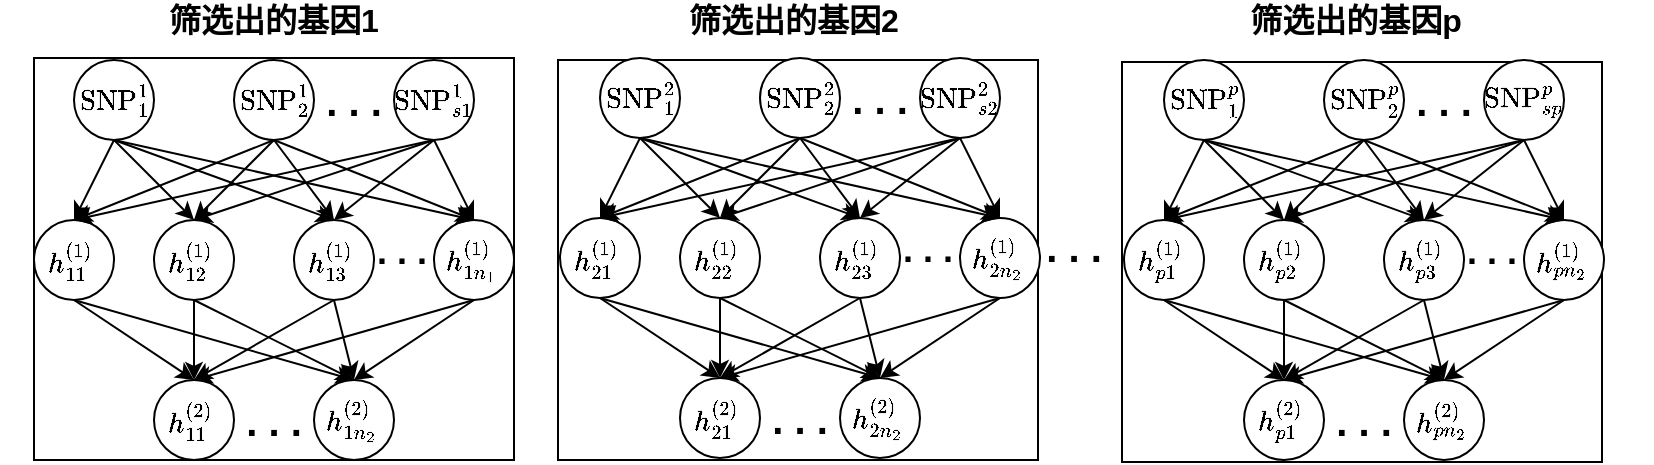 <mxfile version="14.2.9" type="github">
  <diagram id="ze_9xBODNbplpbfkNC_i" name="Page-1">
    <mxGraphModel dx="965" dy="574" grid="1" gridSize="10" guides="1" tooltips="1" connect="1" arrows="1" fold="1" page="1" pageScale="1" pageWidth="850" pageHeight="1100" math="1" shadow="0">
      <root>
        <mxCell id="0" />
        <mxCell id="1" parent="0" />
        <mxCell id="MeaK_7pMiD_8SfxyLZPK-197" value="" style="rounded=0;whiteSpace=wrap;html=1;fillColor=none;" vertex="1" parent="1">
          <mxGeometry x="402" y="80" width="240" height="200" as="geometry" />
        </mxCell>
        <mxCell id="MeaK_7pMiD_8SfxyLZPK-231" value="" style="rounded=0;whiteSpace=wrap;html=1;fillColor=none;" vertex="1" parent="1">
          <mxGeometry x="684" y="81" width="240" height="200" as="geometry" />
        </mxCell>
        <mxCell id="MeaK_7pMiD_8SfxyLZPK-196" value="" style="rounded=0;whiteSpace=wrap;html=1;fillColor=none;" vertex="1" parent="1">
          <mxGeometry x="140" y="79" width="240" height="201" as="geometry" />
        </mxCell>
        <mxCell id="MeaK_7pMiD_8SfxyLZPK-96" value="" style="group" vertex="1" connectable="0" parent="1">
          <mxGeometry x="140" y="80" width="240" height="200" as="geometry" />
        </mxCell>
        <mxCell id="MeaK_7pMiD_8SfxyLZPK-58" value="`\text{SNP}_1^1`" style="ellipse;whiteSpace=wrap;html=1;aspect=fixed;" vertex="1" parent="MeaK_7pMiD_8SfxyLZPK-96">
          <mxGeometry x="20" width="40" height="40" as="geometry" />
        </mxCell>
        <mxCell id="MeaK_7pMiD_8SfxyLZPK-59" value="`\text{SNP}_2^1`" style="ellipse;whiteSpace=wrap;html=1;aspect=fixed;" vertex="1" parent="MeaK_7pMiD_8SfxyLZPK-96">
          <mxGeometry x="100" width="40" height="40" as="geometry" />
        </mxCell>
        <mxCell id="MeaK_7pMiD_8SfxyLZPK-60" value="`\text{SNP}_{s1}^1`" style="ellipse;whiteSpace=wrap;html=1;aspect=fixed;" vertex="1" parent="MeaK_7pMiD_8SfxyLZPK-96">
          <mxGeometry x="180" width="40" height="40" as="geometry" />
        </mxCell>
        <mxCell id="MeaK_7pMiD_8SfxyLZPK-61" value="&lt;b&gt;&lt;font style=&quot;font-size: 20px&quot;&gt;. . .&lt;/font&gt;&lt;/b&gt;" style="text;html=1;strokeColor=none;fillColor=none;align=center;verticalAlign=middle;whiteSpace=wrap;rounded=0;" vertex="1" parent="MeaK_7pMiD_8SfxyLZPK-96">
          <mxGeometry x="140" y="10" width="40" height="20" as="geometry" />
        </mxCell>
        <mxCell id="MeaK_7pMiD_8SfxyLZPK-62" value="" style="endArrow=classic;html=1;exitX=0.5;exitY=1;exitDx=0;exitDy=0;entryX=0.5;entryY=0;entryDx=0;entryDy=0;" edge="1" parent="MeaK_7pMiD_8SfxyLZPK-96" source="MeaK_7pMiD_8SfxyLZPK-58" target="MeaK_7pMiD_8SfxyLZPK-63">
          <mxGeometry width="50" height="50" relative="1" as="geometry">
            <mxPoint x="30" y="90" as="sourcePoint" />
            <mxPoint x="-20" y="70" as="targetPoint" />
          </mxGeometry>
        </mxCell>
        <mxCell id="MeaK_7pMiD_8SfxyLZPK-63" value="`h_{11}^{(1)}`&amp;nbsp;" style="ellipse;whiteSpace=wrap;html=1;aspect=fixed;" vertex="1" parent="MeaK_7pMiD_8SfxyLZPK-96">
          <mxGeometry y="80" width="40" height="40" as="geometry" />
        </mxCell>
        <mxCell id="MeaK_7pMiD_8SfxyLZPK-64" value="`h_{12}^{(1)}`&amp;nbsp;" style="ellipse;whiteSpace=wrap;html=1;aspect=fixed;" vertex="1" parent="MeaK_7pMiD_8SfxyLZPK-96">
          <mxGeometry x="60" y="80" width="40" height="40" as="geometry" />
        </mxCell>
        <mxCell id="MeaK_7pMiD_8SfxyLZPK-65" value="`h_{13}^{(1)}`&amp;nbsp;" style="ellipse;whiteSpace=wrap;html=1;aspect=fixed;" vertex="1" parent="MeaK_7pMiD_8SfxyLZPK-96">
          <mxGeometry x="130" y="80" width="40" height="40" as="geometry" />
        </mxCell>
        <mxCell id="MeaK_7pMiD_8SfxyLZPK-66" value="`h_{1n_1}^{(1)}`&amp;nbsp;" style="ellipse;whiteSpace=wrap;html=1;aspect=fixed;" vertex="1" parent="MeaK_7pMiD_8SfxyLZPK-96">
          <mxGeometry x="200" y="80" width="40" height="40" as="geometry" />
        </mxCell>
        <mxCell id="MeaK_7pMiD_8SfxyLZPK-67" value="&lt;b&gt;&lt;font style=&quot;font-size: 18px&quot;&gt;. . .&lt;/font&gt;&lt;/b&gt;" style="text;html=1;strokeColor=none;fillColor=none;align=center;verticalAlign=middle;whiteSpace=wrap;rounded=0;" vertex="1" parent="MeaK_7pMiD_8SfxyLZPK-96">
          <mxGeometry x="164" y="86" width="40" height="20" as="geometry" />
        </mxCell>
        <mxCell id="MeaK_7pMiD_8SfxyLZPK-68" value="" style="endArrow=classic;html=1;exitX=0.5;exitY=1;exitDx=0;exitDy=0;" edge="1" parent="MeaK_7pMiD_8SfxyLZPK-96">
          <mxGeometry width="50" height="50" relative="1" as="geometry">
            <mxPoint x="120" y="40" as="sourcePoint" />
            <mxPoint x="80" y="80" as="targetPoint" />
          </mxGeometry>
        </mxCell>
        <mxCell id="MeaK_7pMiD_8SfxyLZPK-69" value="" style="endArrow=classic;html=1;exitX=0.5;exitY=1;exitDx=0;exitDy=0;entryX=0.5;entryY=0;entryDx=0;entryDy=0;" edge="1" parent="MeaK_7pMiD_8SfxyLZPK-96" source="MeaK_7pMiD_8SfxyLZPK-60" target="MeaK_7pMiD_8SfxyLZPK-65">
          <mxGeometry width="50" height="50" relative="1" as="geometry">
            <mxPoint x="205.858" y="37.142" as="sourcePoint" />
            <mxPoint x="169" y="81" as="targetPoint" />
          </mxGeometry>
        </mxCell>
        <mxCell id="MeaK_7pMiD_8SfxyLZPK-70" value="" style="endArrow=classic;html=1;exitX=0.5;exitY=1;exitDx=0;exitDy=0;entryX=0.5;entryY=0;entryDx=0;entryDy=0;" edge="1" parent="MeaK_7pMiD_8SfxyLZPK-96" source="MeaK_7pMiD_8SfxyLZPK-60" target="MeaK_7pMiD_8SfxyLZPK-66">
          <mxGeometry width="50" height="50" relative="1" as="geometry">
            <mxPoint x="140" y="190" as="sourcePoint" />
            <mxPoint x="260" y="80" as="targetPoint" />
          </mxGeometry>
        </mxCell>
        <mxCell id="MeaK_7pMiD_8SfxyLZPK-71" value="" style="endArrow=classic;html=1;exitX=0.5;exitY=1;exitDx=0;exitDy=0;entryX=0.5;entryY=0;entryDx=0;entryDy=0;" edge="1" parent="MeaK_7pMiD_8SfxyLZPK-96" source="MeaK_7pMiD_8SfxyLZPK-60" target="MeaK_7pMiD_8SfxyLZPK-63">
          <mxGeometry width="50" height="50" relative="1" as="geometry">
            <mxPoint x="220" y="190" as="sourcePoint" />
            <mxPoint x="270" y="140" as="targetPoint" />
          </mxGeometry>
        </mxCell>
        <mxCell id="MeaK_7pMiD_8SfxyLZPK-72" value="" style="endArrow=classic;html=1;exitX=0.5;exitY=1;exitDx=0;exitDy=0;entryX=0.5;entryY=0;entryDx=0;entryDy=0;" edge="1" parent="MeaK_7pMiD_8SfxyLZPK-96" source="MeaK_7pMiD_8SfxyLZPK-60" target="MeaK_7pMiD_8SfxyLZPK-64">
          <mxGeometry width="50" height="50" relative="1" as="geometry">
            <mxPoint x="220" y="190" as="sourcePoint" />
            <mxPoint x="270" y="140" as="targetPoint" />
          </mxGeometry>
        </mxCell>
        <mxCell id="MeaK_7pMiD_8SfxyLZPK-73" value="" style="endArrow=classic;html=1;entryX=0.5;entryY=0;entryDx=0;entryDy=0;" edge="1" parent="MeaK_7pMiD_8SfxyLZPK-96" target="MeaK_7pMiD_8SfxyLZPK-64">
          <mxGeometry width="50" height="50" relative="1" as="geometry">
            <mxPoint x="40" y="40" as="sourcePoint" />
            <mxPoint x="90" y="80" as="targetPoint" />
          </mxGeometry>
        </mxCell>
        <mxCell id="MeaK_7pMiD_8SfxyLZPK-74" value="" style="endArrow=classic;html=1;entryX=0.5;entryY=0;entryDx=0;entryDy=0;" edge="1" parent="MeaK_7pMiD_8SfxyLZPK-96" target="MeaK_7pMiD_8SfxyLZPK-65">
          <mxGeometry width="50" height="50" relative="1" as="geometry">
            <mxPoint x="40" y="40" as="sourcePoint" />
            <mxPoint x="250" y="140" as="targetPoint" />
          </mxGeometry>
        </mxCell>
        <mxCell id="MeaK_7pMiD_8SfxyLZPK-75" value="" style="endArrow=classic;html=1;exitX=0.5;exitY=1;exitDx=0;exitDy=0;entryX=0.5;entryY=0;entryDx=0;entryDy=0;" edge="1" parent="MeaK_7pMiD_8SfxyLZPK-96" source="MeaK_7pMiD_8SfxyLZPK-58" target="MeaK_7pMiD_8SfxyLZPK-66">
          <mxGeometry width="50" height="50" relative="1" as="geometry">
            <mxPoint x="200" y="160" as="sourcePoint" />
            <mxPoint x="250" y="110" as="targetPoint" />
          </mxGeometry>
        </mxCell>
        <mxCell id="MeaK_7pMiD_8SfxyLZPK-76" value="" style="endArrow=classic;html=1;exitX=0.5;exitY=1;exitDx=0;exitDy=0;entryX=0.5;entryY=0;entryDx=0;entryDy=0;" edge="1" parent="MeaK_7pMiD_8SfxyLZPK-96" source="MeaK_7pMiD_8SfxyLZPK-59" target="MeaK_7pMiD_8SfxyLZPK-63">
          <mxGeometry width="50" height="50" relative="1" as="geometry">
            <mxPoint x="200" y="160" as="sourcePoint" />
            <mxPoint x="250" y="110" as="targetPoint" />
          </mxGeometry>
        </mxCell>
        <mxCell id="MeaK_7pMiD_8SfxyLZPK-77" value="" style="endArrow=classic;html=1;exitX=0.5;exitY=1;exitDx=0;exitDy=0;entryX=0.5;entryY=0;entryDx=0;entryDy=0;" edge="1" parent="MeaK_7pMiD_8SfxyLZPK-96" source="MeaK_7pMiD_8SfxyLZPK-59" target="MeaK_7pMiD_8SfxyLZPK-65">
          <mxGeometry width="50" height="50" relative="1" as="geometry">
            <mxPoint x="170" y="270" as="sourcePoint" />
            <mxPoint x="250" y="110" as="targetPoint" />
          </mxGeometry>
        </mxCell>
        <mxCell id="MeaK_7pMiD_8SfxyLZPK-78" value="" style="endArrow=classic;html=1;exitX=0.5;exitY=1;exitDx=0;exitDy=0;entryX=0.5;entryY=0;entryDx=0;entryDy=0;" edge="1" parent="MeaK_7pMiD_8SfxyLZPK-96" source="MeaK_7pMiD_8SfxyLZPK-59" target="MeaK_7pMiD_8SfxyLZPK-66">
          <mxGeometry width="50" height="50" relative="1" as="geometry">
            <mxPoint x="200" y="160" as="sourcePoint" />
            <mxPoint x="250" y="110" as="targetPoint" />
          </mxGeometry>
        </mxCell>
        <mxCell id="MeaK_7pMiD_8SfxyLZPK-80" value="`h_{11}^{(2)}`&amp;nbsp;" style="ellipse;whiteSpace=wrap;html=1;aspect=fixed;" vertex="1" parent="MeaK_7pMiD_8SfxyLZPK-96">
          <mxGeometry x="60" y="160" width="40" height="40" as="geometry" />
        </mxCell>
        <mxCell id="MeaK_7pMiD_8SfxyLZPK-81" value="`h_{1n_2}^{(2)}`&amp;nbsp;" style="ellipse;whiteSpace=wrap;html=1;aspect=fixed;" vertex="1" parent="MeaK_7pMiD_8SfxyLZPK-96">
          <mxGeometry x="140" y="160" width="40" height="40" as="geometry" />
        </mxCell>
        <mxCell id="MeaK_7pMiD_8SfxyLZPK-82" value="&lt;b&gt;&lt;font style=&quot;font-size: 20px&quot;&gt;. . .&lt;/font&gt;&lt;/b&gt;" style="text;html=1;strokeColor=none;fillColor=none;align=center;verticalAlign=middle;whiteSpace=wrap;rounded=0;" vertex="1" parent="MeaK_7pMiD_8SfxyLZPK-96">
          <mxGeometry x="100" y="170" width="40" height="20" as="geometry" />
        </mxCell>
        <mxCell id="MeaK_7pMiD_8SfxyLZPK-83" value="" style="endArrow=classic;html=1;exitX=0.5;exitY=1;exitDx=0;exitDy=0;entryX=0.5;entryY=0;entryDx=0;entryDy=0;" edge="1" parent="MeaK_7pMiD_8SfxyLZPK-96" source="MeaK_7pMiD_8SfxyLZPK-63" target="MeaK_7pMiD_8SfxyLZPK-80">
          <mxGeometry width="50" height="50" relative="1" as="geometry">
            <mxPoint x="-120" y="200" as="sourcePoint" />
            <mxPoint x="-70" y="150" as="targetPoint" />
          </mxGeometry>
        </mxCell>
        <mxCell id="MeaK_7pMiD_8SfxyLZPK-84" value="" style="endArrow=classic;html=1;exitX=0.5;exitY=1;exitDx=0;exitDy=0;entryX=0.5;entryY=0;entryDx=0;entryDy=0;" edge="1" parent="MeaK_7pMiD_8SfxyLZPK-96" source="MeaK_7pMiD_8SfxyLZPK-64" target="MeaK_7pMiD_8SfxyLZPK-80">
          <mxGeometry width="50" height="50" relative="1" as="geometry">
            <mxPoint x="10" y="130" as="sourcePoint" />
            <mxPoint x="10" y="170" as="targetPoint" />
          </mxGeometry>
        </mxCell>
        <mxCell id="MeaK_7pMiD_8SfxyLZPK-85" value="" style="endArrow=classic;html=1;exitX=0.5;exitY=1;exitDx=0;exitDy=0;entryX=0.5;entryY=0;entryDx=0;entryDy=0;" edge="1" parent="MeaK_7pMiD_8SfxyLZPK-96" source="MeaK_7pMiD_8SfxyLZPK-65" target="MeaK_7pMiD_8SfxyLZPK-80">
          <mxGeometry width="50" height="50" relative="1" as="geometry">
            <mxPoint x="20" y="140" as="sourcePoint" />
            <mxPoint x="20" y="180" as="targetPoint" />
          </mxGeometry>
        </mxCell>
        <mxCell id="MeaK_7pMiD_8SfxyLZPK-86" value="" style="endArrow=classic;html=1;exitX=0.5;exitY=1;exitDx=0;exitDy=0;entryX=0.5;entryY=0;entryDx=0;entryDy=0;" edge="1" parent="MeaK_7pMiD_8SfxyLZPK-96" source="MeaK_7pMiD_8SfxyLZPK-66" target="MeaK_7pMiD_8SfxyLZPK-80">
          <mxGeometry width="50" height="50" relative="1" as="geometry">
            <mxPoint x="30" y="150" as="sourcePoint" />
            <mxPoint x="30" y="190" as="targetPoint" />
          </mxGeometry>
        </mxCell>
        <mxCell id="MeaK_7pMiD_8SfxyLZPK-87" value="" style="endArrow=classic;html=1;exitX=0.5;exitY=1;exitDx=0;exitDy=0;entryX=0.5;entryY=0;entryDx=0;entryDy=0;" edge="1" parent="MeaK_7pMiD_8SfxyLZPK-96" source="MeaK_7pMiD_8SfxyLZPK-63" target="MeaK_7pMiD_8SfxyLZPK-81">
          <mxGeometry width="50" height="50" relative="1" as="geometry">
            <mxPoint x="120" y="240" as="sourcePoint" />
            <mxPoint x="120" y="280" as="targetPoint" />
          </mxGeometry>
        </mxCell>
        <mxCell id="MeaK_7pMiD_8SfxyLZPK-88" value="" style="endArrow=classic;html=1;exitX=0.5;exitY=1;exitDx=0;exitDy=0;entryX=0.5;entryY=0;entryDx=0;entryDy=0;" edge="1" parent="MeaK_7pMiD_8SfxyLZPK-96" source="MeaK_7pMiD_8SfxyLZPK-64" target="MeaK_7pMiD_8SfxyLZPK-81">
          <mxGeometry width="50" height="50" relative="1" as="geometry">
            <mxPoint x="130" y="250" as="sourcePoint" />
            <mxPoint x="130" y="290" as="targetPoint" />
          </mxGeometry>
        </mxCell>
        <mxCell id="MeaK_7pMiD_8SfxyLZPK-89" value="" style="endArrow=classic;html=1;exitX=0.5;exitY=1;exitDx=0;exitDy=0;entryX=0.5;entryY=0;entryDx=0;entryDy=0;" edge="1" parent="MeaK_7pMiD_8SfxyLZPK-96" source="MeaK_7pMiD_8SfxyLZPK-65" target="MeaK_7pMiD_8SfxyLZPK-81">
          <mxGeometry width="50" height="50" relative="1" as="geometry">
            <mxPoint x="140" y="260" as="sourcePoint" />
            <mxPoint x="140" y="300" as="targetPoint" />
          </mxGeometry>
        </mxCell>
        <mxCell id="MeaK_7pMiD_8SfxyLZPK-90" value="" style="endArrow=classic;html=1;exitX=0.5;exitY=1;exitDx=0;exitDy=0;entryX=0.5;entryY=0;entryDx=0;entryDy=0;" edge="1" parent="MeaK_7pMiD_8SfxyLZPK-96" source="MeaK_7pMiD_8SfxyLZPK-66" target="MeaK_7pMiD_8SfxyLZPK-81">
          <mxGeometry width="50" height="50" relative="1" as="geometry">
            <mxPoint x="150" y="270" as="sourcePoint" />
            <mxPoint x="150" y="310" as="targetPoint" />
          </mxGeometry>
        </mxCell>
        <mxCell id="MeaK_7pMiD_8SfxyLZPK-163" value="" style="group" vertex="1" connectable="0" parent="1">
          <mxGeometry x="403" y="79" width="240" height="200" as="geometry" />
        </mxCell>
        <mxCell id="MeaK_7pMiD_8SfxyLZPK-164" value="`\text{SNP}_1^2`" style="ellipse;whiteSpace=wrap;html=1;aspect=fixed;" vertex="1" parent="MeaK_7pMiD_8SfxyLZPK-163">
          <mxGeometry x="20" width="40" height="40" as="geometry" />
        </mxCell>
        <mxCell id="MeaK_7pMiD_8SfxyLZPK-165" value="`\text{SNP}_2^2`" style="ellipse;whiteSpace=wrap;html=1;aspect=fixed;" vertex="1" parent="MeaK_7pMiD_8SfxyLZPK-163">
          <mxGeometry x="100" width="40" height="40" as="geometry" />
        </mxCell>
        <mxCell id="MeaK_7pMiD_8SfxyLZPK-166" value="`\text{SNP}_{s2}^2`" style="ellipse;whiteSpace=wrap;html=1;aspect=fixed;" vertex="1" parent="MeaK_7pMiD_8SfxyLZPK-163">
          <mxGeometry x="180" width="40" height="40" as="geometry" />
        </mxCell>
        <mxCell id="MeaK_7pMiD_8SfxyLZPK-167" value="&lt;b&gt;&lt;font style=&quot;font-size: 20px&quot;&gt;. . .&lt;/font&gt;&lt;/b&gt;" style="text;html=1;strokeColor=none;fillColor=none;align=center;verticalAlign=middle;whiteSpace=wrap;rounded=0;" vertex="1" parent="MeaK_7pMiD_8SfxyLZPK-163">
          <mxGeometry x="140" y="10" width="40" height="20" as="geometry" />
        </mxCell>
        <mxCell id="MeaK_7pMiD_8SfxyLZPK-168" value="" style="endArrow=classic;html=1;exitX=0.5;exitY=1;exitDx=0;exitDy=0;entryX=0.5;entryY=0;entryDx=0;entryDy=0;" edge="1" parent="MeaK_7pMiD_8SfxyLZPK-163" source="MeaK_7pMiD_8SfxyLZPK-164" target="MeaK_7pMiD_8SfxyLZPK-169">
          <mxGeometry width="50" height="50" relative="1" as="geometry">
            <mxPoint x="30" y="90" as="sourcePoint" />
            <mxPoint x="-20" y="70" as="targetPoint" />
          </mxGeometry>
        </mxCell>
        <mxCell id="MeaK_7pMiD_8SfxyLZPK-169" value="`h_{21}^{(1)}`&amp;nbsp;" style="ellipse;whiteSpace=wrap;html=1;aspect=fixed;" vertex="1" parent="MeaK_7pMiD_8SfxyLZPK-163">
          <mxGeometry y="80" width="40" height="40" as="geometry" />
        </mxCell>
        <mxCell id="MeaK_7pMiD_8SfxyLZPK-170" value="`h_{22}^{(1)}`&amp;nbsp;" style="ellipse;whiteSpace=wrap;html=1;aspect=fixed;" vertex="1" parent="MeaK_7pMiD_8SfxyLZPK-163">
          <mxGeometry x="60" y="80" width="40" height="40" as="geometry" />
        </mxCell>
        <mxCell id="MeaK_7pMiD_8SfxyLZPK-171" value="`h_{23}^{(1)}`&amp;nbsp;" style="ellipse;whiteSpace=wrap;html=1;aspect=fixed;" vertex="1" parent="MeaK_7pMiD_8SfxyLZPK-163">
          <mxGeometry x="130" y="80" width="40" height="40" as="geometry" />
        </mxCell>
        <mxCell id="MeaK_7pMiD_8SfxyLZPK-172" value="`h_{2n_2}^{(1)}`&amp;nbsp;" style="ellipse;whiteSpace=wrap;html=1;aspect=fixed;" vertex="1" parent="MeaK_7pMiD_8SfxyLZPK-163">
          <mxGeometry x="200" y="80" width="40" height="40" as="geometry" />
        </mxCell>
        <mxCell id="MeaK_7pMiD_8SfxyLZPK-173" value="&lt;b&gt;&lt;font style=&quot;font-size: 18px&quot;&gt;. . .&lt;/font&gt;&lt;/b&gt;" style="text;html=1;strokeColor=none;fillColor=none;align=center;verticalAlign=middle;whiteSpace=wrap;rounded=0;" vertex="1" parent="MeaK_7pMiD_8SfxyLZPK-163">
          <mxGeometry x="164" y="86" width="40" height="20" as="geometry" />
        </mxCell>
        <mxCell id="MeaK_7pMiD_8SfxyLZPK-174" value="" style="endArrow=classic;html=1;exitX=0.5;exitY=1;exitDx=0;exitDy=0;" edge="1" parent="MeaK_7pMiD_8SfxyLZPK-163">
          <mxGeometry width="50" height="50" relative="1" as="geometry">
            <mxPoint x="120" y="40" as="sourcePoint" />
            <mxPoint x="80" y="80" as="targetPoint" />
          </mxGeometry>
        </mxCell>
        <mxCell id="MeaK_7pMiD_8SfxyLZPK-175" value="" style="endArrow=classic;html=1;exitX=0.5;exitY=1;exitDx=0;exitDy=0;entryX=0.5;entryY=0;entryDx=0;entryDy=0;" edge="1" parent="MeaK_7pMiD_8SfxyLZPK-163" source="MeaK_7pMiD_8SfxyLZPK-166" target="MeaK_7pMiD_8SfxyLZPK-171">
          <mxGeometry width="50" height="50" relative="1" as="geometry">
            <mxPoint x="205.858" y="37.142" as="sourcePoint" />
            <mxPoint x="169" y="81" as="targetPoint" />
          </mxGeometry>
        </mxCell>
        <mxCell id="MeaK_7pMiD_8SfxyLZPK-176" value="" style="endArrow=classic;html=1;exitX=0.5;exitY=1;exitDx=0;exitDy=0;entryX=0.5;entryY=0;entryDx=0;entryDy=0;" edge="1" parent="MeaK_7pMiD_8SfxyLZPK-163" source="MeaK_7pMiD_8SfxyLZPK-166" target="MeaK_7pMiD_8SfxyLZPK-172">
          <mxGeometry width="50" height="50" relative="1" as="geometry">
            <mxPoint x="140" y="190" as="sourcePoint" />
            <mxPoint x="260" y="80" as="targetPoint" />
          </mxGeometry>
        </mxCell>
        <mxCell id="MeaK_7pMiD_8SfxyLZPK-177" value="" style="endArrow=classic;html=1;exitX=0.5;exitY=1;exitDx=0;exitDy=0;entryX=0.5;entryY=0;entryDx=0;entryDy=0;" edge="1" parent="MeaK_7pMiD_8SfxyLZPK-163" source="MeaK_7pMiD_8SfxyLZPK-166" target="MeaK_7pMiD_8SfxyLZPK-169">
          <mxGeometry width="50" height="50" relative="1" as="geometry">
            <mxPoint x="220" y="190" as="sourcePoint" />
            <mxPoint x="270" y="140" as="targetPoint" />
          </mxGeometry>
        </mxCell>
        <mxCell id="MeaK_7pMiD_8SfxyLZPK-178" value="" style="endArrow=classic;html=1;exitX=0.5;exitY=1;exitDx=0;exitDy=0;entryX=0.5;entryY=0;entryDx=0;entryDy=0;" edge="1" parent="MeaK_7pMiD_8SfxyLZPK-163" source="MeaK_7pMiD_8SfxyLZPK-166" target="MeaK_7pMiD_8SfxyLZPK-170">
          <mxGeometry width="50" height="50" relative="1" as="geometry">
            <mxPoint x="220" y="190" as="sourcePoint" />
            <mxPoint x="270" y="140" as="targetPoint" />
          </mxGeometry>
        </mxCell>
        <mxCell id="MeaK_7pMiD_8SfxyLZPK-179" value="" style="endArrow=classic;html=1;entryX=0.5;entryY=0;entryDx=0;entryDy=0;" edge="1" parent="MeaK_7pMiD_8SfxyLZPK-163" target="MeaK_7pMiD_8SfxyLZPK-170">
          <mxGeometry width="50" height="50" relative="1" as="geometry">
            <mxPoint x="40" y="40" as="sourcePoint" />
            <mxPoint x="90" y="80" as="targetPoint" />
          </mxGeometry>
        </mxCell>
        <mxCell id="MeaK_7pMiD_8SfxyLZPK-180" value="" style="endArrow=classic;html=1;entryX=0.5;entryY=0;entryDx=0;entryDy=0;" edge="1" parent="MeaK_7pMiD_8SfxyLZPK-163" target="MeaK_7pMiD_8SfxyLZPK-171">
          <mxGeometry width="50" height="50" relative="1" as="geometry">
            <mxPoint x="40" y="40" as="sourcePoint" />
            <mxPoint x="250" y="140" as="targetPoint" />
          </mxGeometry>
        </mxCell>
        <mxCell id="MeaK_7pMiD_8SfxyLZPK-181" value="" style="endArrow=classic;html=1;exitX=0.5;exitY=1;exitDx=0;exitDy=0;entryX=0.5;entryY=0;entryDx=0;entryDy=0;" edge="1" parent="MeaK_7pMiD_8SfxyLZPK-163" source="MeaK_7pMiD_8SfxyLZPK-164" target="MeaK_7pMiD_8SfxyLZPK-172">
          <mxGeometry width="50" height="50" relative="1" as="geometry">
            <mxPoint x="200" y="160" as="sourcePoint" />
            <mxPoint x="250" y="110" as="targetPoint" />
          </mxGeometry>
        </mxCell>
        <mxCell id="MeaK_7pMiD_8SfxyLZPK-182" value="" style="endArrow=classic;html=1;exitX=0.5;exitY=1;exitDx=0;exitDy=0;entryX=0.5;entryY=0;entryDx=0;entryDy=0;" edge="1" parent="MeaK_7pMiD_8SfxyLZPK-163" source="MeaK_7pMiD_8SfxyLZPK-165" target="MeaK_7pMiD_8SfxyLZPK-169">
          <mxGeometry width="50" height="50" relative="1" as="geometry">
            <mxPoint x="200" y="160" as="sourcePoint" />
            <mxPoint x="250" y="110" as="targetPoint" />
          </mxGeometry>
        </mxCell>
        <mxCell id="MeaK_7pMiD_8SfxyLZPK-183" value="" style="endArrow=classic;html=1;exitX=0.5;exitY=1;exitDx=0;exitDy=0;entryX=0.5;entryY=0;entryDx=0;entryDy=0;" edge="1" parent="MeaK_7pMiD_8SfxyLZPK-163" source="MeaK_7pMiD_8SfxyLZPK-165" target="MeaK_7pMiD_8SfxyLZPK-171">
          <mxGeometry width="50" height="50" relative="1" as="geometry">
            <mxPoint x="170" y="270" as="sourcePoint" />
            <mxPoint x="250" y="110" as="targetPoint" />
          </mxGeometry>
        </mxCell>
        <mxCell id="MeaK_7pMiD_8SfxyLZPK-184" value="" style="endArrow=classic;html=1;exitX=0.5;exitY=1;exitDx=0;exitDy=0;entryX=0.5;entryY=0;entryDx=0;entryDy=0;" edge="1" parent="MeaK_7pMiD_8SfxyLZPK-163" source="MeaK_7pMiD_8SfxyLZPK-165" target="MeaK_7pMiD_8SfxyLZPK-172">
          <mxGeometry width="50" height="50" relative="1" as="geometry">
            <mxPoint x="200" y="160" as="sourcePoint" />
            <mxPoint x="250" y="110" as="targetPoint" />
          </mxGeometry>
        </mxCell>
        <mxCell id="MeaK_7pMiD_8SfxyLZPK-185" value="`h_{21}^{(2)}`&amp;nbsp;" style="ellipse;whiteSpace=wrap;html=1;aspect=fixed;" vertex="1" parent="MeaK_7pMiD_8SfxyLZPK-163">
          <mxGeometry x="60" y="160" width="40" height="40" as="geometry" />
        </mxCell>
        <mxCell id="MeaK_7pMiD_8SfxyLZPK-186" value="`h_{2n_2}^{(2)}`&amp;nbsp;" style="ellipse;whiteSpace=wrap;html=1;aspect=fixed;" vertex="1" parent="MeaK_7pMiD_8SfxyLZPK-163">
          <mxGeometry x="140" y="160" width="40" height="40" as="geometry" />
        </mxCell>
        <mxCell id="MeaK_7pMiD_8SfxyLZPK-187" value="&lt;b&gt;&lt;font style=&quot;font-size: 20px&quot;&gt;. . .&lt;/font&gt;&lt;/b&gt;" style="text;html=1;strokeColor=none;fillColor=none;align=center;verticalAlign=middle;whiteSpace=wrap;rounded=0;" vertex="1" parent="MeaK_7pMiD_8SfxyLZPK-163">
          <mxGeometry x="100" y="170" width="40" height="20" as="geometry" />
        </mxCell>
        <mxCell id="MeaK_7pMiD_8SfxyLZPK-188" value="" style="endArrow=classic;html=1;exitX=0.5;exitY=1;exitDx=0;exitDy=0;entryX=0.5;entryY=0;entryDx=0;entryDy=0;" edge="1" parent="MeaK_7pMiD_8SfxyLZPK-163" source="MeaK_7pMiD_8SfxyLZPK-169" target="MeaK_7pMiD_8SfxyLZPK-185">
          <mxGeometry width="50" height="50" relative="1" as="geometry">
            <mxPoint x="-120" y="200" as="sourcePoint" />
            <mxPoint x="-70" y="150" as="targetPoint" />
          </mxGeometry>
        </mxCell>
        <mxCell id="MeaK_7pMiD_8SfxyLZPK-189" value="" style="endArrow=classic;html=1;exitX=0.5;exitY=1;exitDx=0;exitDy=0;entryX=0.5;entryY=0;entryDx=0;entryDy=0;" edge="1" parent="MeaK_7pMiD_8SfxyLZPK-163" source="MeaK_7pMiD_8SfxyLZPK-170" target="MeaK_7pMiD_8SfxyLZPK-185">
          <mxGeometry width="50" height="50" relative="1" as="geometry">
            <mxPoint x="10" y="130" as="sourcePoint" />
            <mxPoint x="10" y="170" as="targetPoint" />
          </mxGeometry>
        </mxCell>
        <mxCell id="MeaK_7pMiD_8SfxyLZPK-190" value="" style="endArrow=classic;html=1;exitX=0.5;exitY=1;exitDx=0;exitDy=0;entryX=0.5;entryY=0;entryDx=0;entryDy=0;" edge="1" parent="MeaK_7pMiD_8SfxyLZPK-163" source="MeaK_7pMiD_8SfxyLZPK-171" target="MeaK_7pMiD_8SfxyLZPK-185">
          <mxGeometry width="50" height="50" relative="1" as="geometry">
            <mxPoint x="20" y="140" as="sourcePoint" />
            <mxPoint x="20" y="180" as="targetPoint" />
          </mxGeometry>
        </mxCell>
        <mxCell id="MeaK_7pMiD_8SfxyLZPK-191" value="" style="endArrow=classic;html=1;exitX=0.5;exitY=1;exitDx=0;exitDy=0;entryX=0.5;entryY=0;entryDx=0;entryDy=0;" edge="1" parent="MeaK_7pMiD_8SfxyLZPK-163" source="MeaK_7pMiD_8SfxyLZPK-172" target="MeaK_7pMiD_8SfxyLZPK-185">
          <mxGeometry width="50" height="50" relative="1" as="geometry">
            <mxPoint x="30" y="150" as="sourcePoint" />
            <mxPoint x="30" y="190" as="targetPoint" />
          </mxGeometry>
        </mxCell>
        <mxCell id="MeaK_7pMiD_8SfxyLZPK-192" value="" style="endArrow=classic;html=1;exitX=0.5;exitY=1;exitDx=0;exitDy=0;entryX=0.5;entryY=0;entryDx=0;entryDy=0;" edge="1" parent="MeaK_7pMiD_8SfxyLZPK-163" source="MeaK_7pMiD_8SfxyLZPK-169" target="MeaK_7pMiD_8SfxyLZPK-186">
          <mxGeometry width="50" height="50" relative="1" as="geometry">
            <mxPoint x="120" y="240" as="sourcePoint" />
            <mxPoint x="120" y="280" as="targetPoint" />
          </mxGeometry>
        </mxCell>
        <mxCell id="MeaK_7pMiD_8SfxyLZPK-193" value="" style="endArrow=classic;html=1;exitX=0.5;exitY=1;exitDx=0;exitDy=0;entryX=0.5;entryY=0;entryDx=0;entryDy=0;" edge="1" parent="MeaK_7pMiD_8SfxyLZPK-163" source="MeaK_7pMiD_8SfxyLZPK-170" target="MeaK_7pMiD_8SfxyLZPK-186">
          <mxGeometry width="50" height="50" relative="1" as="geometry">
            <mxPoint x="130" y="250" as="sourcePoint" />
            <mxPoint x="130" y="290" as="targetPoint" />
          </mxGeometry>
        </mxCell>
        <mxCell id="MeaK_7pMiD_8SfxyLZPK-194" value="" style="endArrow=classic;html=1;exitX=0.5;exitY=1;exitDx=0;exitDy=0;entryX=0.5;entryY=0;entryDx=0;entryDy=0;" edge="1" parent="MeaK_7pMiD_8SfxyLZPK-163" source="MeaK_7pMiD_8SfxyLZPK-171" target="MeaK_7pMiD_8SfxyLZPK-186">
          <mxGeometry width="50" height="50" relative="1" as="geometry">
            <mxPoint x="140" y="260" as="sourcePoint" />
            <mxPoint x="140" y="300" as="targetPoint" />
          </mxGeometry>
        </mxCell>
        <mxCell id="MeaK_7pMiD_8SfxyLZPK-195" value="" style="endArrow=classic;html=1;exitX=0.5;exitY=1;exitDx=0;exitDy=0;entryX=0.5;entryY=0;entryDx=0;entryDy=0;" edge="1" parent="MeaK_7pMiD_8SfxyLZPK-163" source="MeaK_7pMiD_8SfxyLZPK-172" target="MeaK_7pMiD_8SfxyLZPK-186">
          <mxGeometry width="50" height="50" relative="1" as="geometry">
            <mxPoint x="150" y="270" as="sourcePoint" />
            <mxPoint x="150" y="310" as="targetPoint" />
          </mxGeometry>
        </mxCell>
        <mxCell id="MeaK_7pMiD_8SfxyLZPK-198" value="" style="group" vertex="1" connectable="0" parent="1">
          <mxGeometry x="685" y="80" width="240" height="200" as="geometry" />
        </mxCell>
        <mxCell id="MeaK_7pMiD_8SfxyLZPK-199" value="`\text{SNP}_1^p`" style="ellipse;whiteSpace=wrap;html=1;aspect=fixed;" vertex="1" parent="MeaK_7pMiD_8SfxyLZPK-198">
          <mxGeometry x="20" width="40" height="40" as="geometry" />
        </mxCell>
        <mxCell id="MeaK_7pMiD_8SfxyLZPK-200" value="`\text{SNP}_2^p`" style="ellipse;whiteSpace=wrap;html=1;aspect=fixed;" vertex="1" parent="MeaK_7pMiD_8SfxyLZPK-198">
          <mxGeometry x="100" width="40" height="40" as="geometry" />
        </mxCell>
        <mxCell id="MeaK_7pMiD_8SfxyLZPK-201" value="`\text{SNP}_{sp}^p`" style="ellipse;whiteSpace=wrap;html=1;aspect=fixed;" vertex="1" parent="MeaK_7pMiD_8SfxyLZPK-198">
          <mxGeometry x="180" width="40" height="40" as="geometry" />
        </mxCell>
        <mxCell id="MeaK_7pMiD_8SfxyLZPK-202" value="&lt;b&gt;&lt;font style=&quot;font-size: 20px&quot;&gt;. . .&lt;/font&gt;&lt;/b&gt;" style="text;html=1;strokeColor=none;fillColor=none;align=center;verticalAlign=middle;whiteSpace=wrap;rounded=0;" vertex="1" parent="MeaK_7pMiD_8SfxyLZPK-198">
          <mxGeometry x="140" y="10" width="40" height="20" as="geometry" />
        </mxCell>
        <mxCell id="MeaK_7pMiD_8SfxyLZPK-203" value="" style="endArrow=classic;html=1;exitX=0.5;exitY=1;exitDx=0;exitDy=0;entryX=0.5;entryY=0;entryDx=0;entryDy=0;" edge="1" parent="MeaK_7pMiD_8SfxyLZPK-198" source="MeaK_7pMiD_8SfxyLZPK-199" target="MeaK_7pMiD_8SfxyLZPK-204">
          <mxGeometry width="50" height="50" relative="1" as="geometry">
            <mxPoint x="30" y="90" as="sourcePoint" />
            <mxPoint x="-20" y="70" as="targetPoint" />
          </mxGeometry>
        </mxCell>
        <mxCell id="MeaK_7pMiD_8SfxyLZPK-204" value="`h_{p1}^{(1)}`&amp;nbsp;" style="ellipse;whiteSpace=wrap;html=1;aspect=fixed;" vertex="1" parent="MeaK_7pMiD_8SfxyLZPK-198">
          <mxGeometry y="80" width="40" height="40" as="geometry" />
        </mxCell>
        <mxCell id="MeaK_7pMiD_8SfxyLZPK-205" value="`h_{p2}^{(1)}`&amp;nbsp;" style="ellipse;whiteSpace=wrap;html=1;aspect=fixed;" vertex="1" parent="MeaK_7pMiD_8SfxyLZPK-198">
          <mxGeometry x="60" y="80" width="40" height="40" as="geometry" />
        </mxCell>
        <mxCell id="MeaK_7pMiD_8SfxyLZPK-206" value="`h_{p3}^{(1)}`&amp;nbsp;" style="ellipse;whiteSpace=wrap;html=1;aspect=fixed;" vertex="1" parent="MeaK_7pMiD_8SfxyLZPK-198">
          <mxGeometry x="130" y="80" width="40" height="40" as="geometry" />
        </mxCell>
        <mxCell id="MeaK_7pMiD_8SfxyLZPK-207" value="`h_{pn_2}^{(1)}`&amp;nbsp;" style="ellipse;whiteSpace=wrap;html=1;aspect=fixed;" vertex="1" parent="MeaK_7pMiD_8SfxyLZPK-198">
          <mxGeometry x="200" y="80" width="40" height="40" as="geometry" />
        </mxCell>
        <mxCell id="MeaK_7pMiD_8SfxyLZPK-208" value="&lt;b&gt;&lt;font style=&quot;font-size: 18px&quot;&gt;. . .&lt;/font&gt;&lt;/b&gt;" style="text;html=1;strokeColor=none;fillColor=none;align=center;verticalAlign=middle;whiteSpace=wrap;rounded=0;" vertex="1" parent="MeaK_7pMiD_8SfxyLZPK-198">
          <mxGeometry x="164" y="86" width="40" height="20" as="geometry" />
        </mxCell>
        <mxCell id="MeaK_7pMiD_8SfxyLZPK-209" value="" style="endArrow=classic;html=1;exitX=0.5;exitY=1;exitDx=0;exitDy=0;" edge="1" parent="MeaK_7pMiD_8SfxyLZPK-198">
          <mxGeometry width="50" height="50" relative="1" as="geometry">
            <mxPoint x="120" y="40" as="sourcePoint" />
            <mxPoint x="80" y="80" as="targetPoint" />
          </mxGeometry>
        </mxCell>
        <mxCell id="MeaK_7pMiD_8SfxyLZPK-210" value="" style="endArrow=classic;html=1;exitX=0.5;exitY=1;exitDx=0;exitDy=0;entryX=0.5;entryY=0;entryDx=0;entryDy=0;" edge="1" parent="MeaK_7pMiD_8SfxyLZPK-198" source="MeaK_7pMiD_8SfxyLZPK-201" target="MeaK_7pMiD_8SfxyLZPK-206">
          <mxGeometry width="50" height="50" relative="1" as="geometry">
            <mxPoint x="205.858" y="37.142" as="sourcePoint" />
            <mxPoint x="169" y="81" as="targetPoint" />
          </mxGeometry>
        </mxCell>
        <mxCell id="MeaK_7pMiD_8SfxyLZPK-211" value="" style="endArrow=classic;html=1;exitX=0.5;exitY=1;exitDx=0;exitDy=0;entryX=0.5;entryY=0;entryDx=0;entryDy=0;" edge="1" parent="MeaK_7pMiD_8SfxyLZPK-198" source="MeaK_7pMiD_8SfxyLZPK-201" target="MeaK_7pMiD_8SfxyLZPK-207">
          <mxGeometry width="50" height="50" relative="1" as="geometry">
            <mxPoint x="140" y="190" as="sourcePoint" />
            <mxPoint x="260" y="80" as="targetPoint" />
          </mxGeometry>
        </mxCell>
        <mxCell id="MeaK_7pMiD_8SfxyLZPK-212" value="" style="endArrow=classic;html=1;exitX=0.5;exitY=1;exitDx=0;exitDy=0;entryX=0.5;entryY=0;entryDx=0;entryDy=0;" edge="1" parent="MeaK_7pMiD_8SfxyLZPK-198" source="MeaK_7pMiD_8SfxyLZPK-201" target="MeaK_7pMiD_8SfxyLZPK-204">
          <mxGeometry width="50" height="50" relative="1" as="geometry">
            <mxPoint x="220" y="190" as="sourcePoint" />
            <mxPoint x="270" y="140" as="targetPoint" />
          </mxGeometry>
        </mxCell>
        <mxCell id="MeaK_7pMiD_8SfxyLZPK-213" value="" style="endArrow=classic;html=1;exitX=0.5;exitY=1;exitDx=0;exitDy=0;entryX=0.5;entryY=0;entryDx=0;entryDy=0;" edge="1" parent="MeaK_7pMiD_8SfxyLZPK-198" source="MeaK_7pMiD_8SfxyLZPK-201" target="MeaK_7pMiD_8SfxyLZPK-205">
          <mxGeometry width="50" height="50" relative="1" as="geometry">
            <mxPoint x="220" y="190" as="sourcePoint" />
            <mxPoint x="270" y="140" as="targetPoint" />
          </mxGeometry>
        </mxCell>
        <mxCell id="MeaK_7pMiD_8SfxyLZPK-214" value="" style="endArrow=classic;html=1;entryX=0.5;entryY=0;entryDx=0;entryDy=0;" edge="1" parent="MeaK_7pMiD_8SfxyLZPK-198" target="MeaK_7pMiD_8SfxyLZPK-205">
          <mxGeometry width="50" height="50" relative="1" as="geometry">
            <mxPoint x="40" y="40" as="sourcePoint" />
            <mxPoint x="90" y="80" as="targetPoint" />
          </mxGeometry>
        </mxCell>
        <mxCell id="MeaK_7pMiD_8SfxyLZPK-215" value="" style="endArrow=classic;html=1;entryX=0.5;entryY=0;entryDx=0;entryDy=0;" edge="1" parent="MeaK_7pMiD_8SfxyLZPK-198" target="MeaK_7pMiD_8SfxyLZPK-206">
          <mxGeometry width="50" height="50" relative="1" as="geometry">
            <mxPoint x="40" y="40" as="sourcePoint" />
            <mxPoint x="250" y="140" as="targetPoint" />
          </mxGeometry>
        </mxCell>
        <mxCell id="MeaK_7pMiD_8SfxyLZPK-216" value="" style="endArrow=classic;html=1;exitX=0.5;exitY=1;exitDx=0;exitDy=0;entryX=0.5;entryY=0;entryDx=0;entryDy=0;" edge="1" parent="MeaK_7pMiD_8SfxyLZPK-198" source="MeaK_7pMiD_8SfxyLZPK-199" target="MeaK_7pMiD_8SfxyLZPK-207">
          <mxGeometry width="50" height="50" relative="1" as="geometry">
            <mxPoint x="200" y="160" as="sourcePoint" />
            <mxPoint x="250" y="110" as="targetPoint" />
          </mxGeometry>
        </mxCell>
        <mxCell id="MeaK_7pMiD_8SfxyLZPK-217" value="" style="endArrow=classic;html=1;exitX=0.5;exitY=1;exitDx=0;exitDy=0;entryX=0.5;entryY=0;entryDx=0;entryDy=0;" edge="1" parent="MeaK_7pMiD_8SfxyLZPK-198" source="MeaK_7pMiD_8SfxyLZPK-200" target="MeaK_7pMiD_8SfxyLZPK-204">
          <mxGeometry width="50" height="50" relative="1" as="geometry">
            <mxPoint x="200" y="160" as="sourcePoint" />
            <mxPoint x="250" y="110" as="targetPoint" />
          </mxGeometry>
        </mxCell>
        <mxCell id="MeaK_7pMiD_8SfxyLZPK-218" value="" style="endArrow=classic;html=1;exitX=0.5;exitY=1;exitDx=0;exitDy=0;entryX=0.5;entryY=0;entryDx=0;entryDy=0;" edge="1" parent="MeaK_7pMiD_8SfxyLZPK-198" source="MeaK_7pMiD_8SfxyLZPK-200" target="MeaK_7pMiD_8SfxyLZPK-206">
          <mxGeometry width="50" height="50" relative="1" as="geometry">
            <mxPoint x="170" y="270" as="sourcePoint" />
            <mxPoint x="250" y="110" as="targetPoint" />
          </mxGeometry>
        </mxCell>
        <mxCell id="MeaK_7pMiD_8SfxyLZPK-219" value="" style="endArrow=classic;html=1;exitX=0.5;exitY=1;exitDx=0;exitDy=0;entryX=0.5;entryY=0;entryDx=0;entryDy=0;" edge="1" parent="MeaK_7pMiD_8SfxyLZPK-198" source="MeaK_7pMiD_8SfxyLZPK-200" target="MeaK_7pMiD_8SfxyLZPK-207">
          <mxGeometry width="50" height="50" relative="1" as="geometry">
            <mxPoint x="200" y="160" as="sourcePoint" />
            <mxPoint x="250" y="110" as="targetPoint" />
          </mxGeometry>
        </mxCell>
        <mxCell id="MeaK_7pMiD_8SfxyLZPK-220" value="`h_{p1}^{(2)}`&amp;nbsp;" style="ellipse;whiteSpace=wrap;html=1;aspect=fixed;" vertex="1" parent="MeaK_7pMiD_8SfxyLZPK-198">
          <mxGeometry x="60" y="160" width="40" height="40" as="geometry" />
        </mxCell>
        <mxCell id="MeaK_7pMiD_8SfxyLZPK-221" value="`h_{pn_2}^{(2)}`&amp;nbsp;" style="ellipse;whiteSpace=wrap;html=1;aspect=fixed;" vertex="1" parent="MeaK_7pMiD_8SfxyLZPK-198">
          <mxGeometry x="140" y="160" width="40" height="40" as="geometry" />
        </mxCell>
        <mxCell id="MeaK_7pMiD_8SfxyLZPK-222" value="&lt;b&gt;&lt;font style=&quot;font-size: 20px&quot;&gt;. . .&lt;/font&gt;&lt;/b&gt;" style="text;html=1;strokeColor=none;fillColor=none;align=center;verticalAlign=middle;whiteSpace=wrap;rounded=0;" vertex="1" parent="MeaK_7pMiD_8SfxyLZPK-198">
          <mxGeometry x="100" y="170" width="40" height="20" as="geometry" />
        </mxCell>
        <mxCell id="MeaK_7pMiD_8SfxyLZPK-223" value="" style="endArrow=classic;html=1;exitX=0.5;exitY=1;exitDx=0;exitDy=0;entryX=0.5;entryY=0;entryDx=0;entryDy=0;" edge="1" parent="MeaK_7pMiD_8SfxyLZPK-198" source="MeaK_7pMiD_8SfxyLZPK-204" target="MeaK_7pMiD_8SfxyLZPK-220">
          <mxGeometry width="50" height="50" relative="1" as="geometry">
            <mxPoint x="-120" y="200" as="sourcePoint" />
            <mxPoint x="-70" y="150" as="targetPoint" />
          </mxGeometry>
        </mxCell>
        <mxCell id="MeaK_7pMiD_8SfxyLZPK-224" value="" style="endArrow=classic;html=1;exitX=0.5;exitY=1;exitDx=0;exitDy=0;entryX=0.5;entryY=0;entryDx=0;entryDy=0;" edge="1" parent="MeaK_7pMiD_8SfxyLZPK-198" source="MeaK_7pMiD_8SfxyLZPK-205" target="MeaK_7pMiD_8SfxyLZPK-220">
          <mxGeometry width="50" height="50" relative="1" as="geometry">
            <mxPoint x="10" y="130" as="sourcePoint" />
            <mxPoint x="10" y="170" as="targetPoint" />
          </mxGeometry>
        </mxCell>
        <mxCell id="MeaK_7pMiD_8SfxyLZPK-225" value="" style="endArrow=classic;html=1;exitX=0.5;exitY=1;exitDx=0;exitDy=0;entryX=0.5;entryY=0;entryDx=0;entryDy=0;" edge="1" parent="MeaK_7pMiD_8SfxyLZPK-198" source="MeaK_7pMiD_8SfxyLZPK-206" target="MeaK_7pMiD_8SfxyLZPK-220">
          <mxGeometry width="50" height="50" relative="1" as="geometry">
            <mxPoint x="20" y="140" as="sourcePoint" />
            <mxPoint x="20" y="180" as="targetPoint" />
          </mxGeometry>
        </mxCell>
        <mxCell id="MeaK_7pMiD_8SfxyLZPK-226" value="" style="endArrow=classic;html=1;exitX=0.5;exitY=1;exitDx=0;exitDy=0;entryX=0.5;entryY=0;entryDx=0;entryDy=0;" edge="1" parent="MeaK_7pMiD_8SfxyLZPK-198" source="MeaK_7pMiD_8SfxyLZPK-207" target="MeaK_7pMiD_8SfxyLZPK-220">
          <mxGeometry width="50" height="50" relative="1" as="geometry">
            <mxPoint x="30" y="150" as="sourcePoint" />
            <mxPoint x="30" y="190" as="targetPoint" />
          </mxGeometry>
        </mxCell>
        <mxCell id="MeaK_7pMiD_8SfxyLZPK-227" value="" style="endArrow=classic;html=1;exitX=0.5;exitY=1;exitDx=0;exitDy=0;entryX=0.5;entryY=0;entryDx=0;entryDy=0;" edge="1" parent="MeaK_7pMiD_8SfxyLZPK-198" source="MeaK_7pMiD_8SfxyLZPK-204" target="MeaK_7pMiD_8SfxyLZPK-221">
          <mxGeometry width="50" height="50" relative="1" as="geometry">
            <mxPoint x="120" y="240" as="sourcePoint" />
            <mxPoint x="120" y="280" as="targetPoint" />
          </mxGeometry>
        </mxCell>
        <mxCell id="MeaK_7pMiD_8SfxyLZPK-228" value="" style="endArrow=classic;html=1;exitX=0.5;exitY=1;exitDx=0;exitDy=0;entryX=0.5;entryY=0;entryDx=0;entryDy=0;" edge="1" parent="MeaK_7pMiD_8SfxyLZPK-198" source="MeaK_7pMiD_8SfxyLZPK-205" target="MeaK_7pMiD_8SfxyLZPK-221">
          <mxGeometry width="50" height="50" relative="1" as="geometry">
            <mxPoint x="130" y="250" as="sourcePoint" />
            <mxPoint x="130" y="290" as="targetPoint" />
          </mxGeometry>
        </mxCell>
        <mxCell id="MeaK_7pMiD_8SfxyLZPK-229" value="" style="endArrow=classic;html=1;exitX=0.5;exitY=1;exitDx=0;exitDy=0;entryX=0.5;entryY=0;entryDx=0;entryDy=0;" edge="1" parent="MeaK_7pMiD_8SfxyLZPK-198" source="MeaK_7pMiD_8SfxyLZPK-206" target="MeaK_7pMiD_8SfxyLZPK-221">
          <mxGeometry width="50" height="50" relative="1" as="geometry">
            <mxPoint x="140" y="260" as="sourcePoint" />
            <mxPoint x="140" y="300" as="targetPoint" />
          </mxGeometry>
        </mxCell>
        <mxCell id="MeaK_7pMiD_8SfxyLZPK-230" value="" style="endArrow=classic;html=1;exitX=0.5;exitY=1;exitDx=0;exitDy=0;entryX=0.5;entryY=0;entryDx=0;entryDy=0;" edge="1" parent="MeaK_7pMiD_8SfxyLZPK-198" source="MeaK_7pMiD_8SfxyLZPK-207" target="MeaK_7pMiD_8SfxyLZPK-221">
          <mxGeometry width="50" height="50" relative="1" as="geometry">
            <mxPoint x="150" y="270" as="sourcePoint" />
            <mxPoint x="150" y="310" as="targetPoint" />
          </mxGeometry>
        </mxCell>
        <mxCell id="MeaK_7pMiD_8SfxyLZPK-265" value="&lt;b&gt;&lt;font style=&quot;font-size: 20px&quot;&gt;. . .&lt;/font&gt;&lt;/b&gt;" style="text;html=1;strokeColor=none;fillColor=none;align=center;verticalAlign=middle;whiteSpace=wrap;rounded=0;" vertex="1" parent="1">
          <mxGeometry x="640" y="153" width="40" height="40" as="geometry" />
        </mxCell>
        <mxCell id="MeaK_7pMiD_8SfxyLZPK-266" value="&lt;font style=&quot;font-size: 16.0px&quot;&gt;&lt;b&gt;筛选出的基因1&lt;/b&gt;&lt;/font&gt;" style="text;html=1;strokeColor=none;fillColor=none;align=center;verticalAlign=middle;whiteSpace=wrap;rounded=0;" vertex="1" parent="1">
          <mxGeometry x="140" y="50" width="240" height="20" as="geometry" />
        </mxCell>
        <mxCell id="MeaK_7pMiD_8SfxyLZPK-267" value="&lt;font style=&quot;font-size: 16.0px&quot;&gt;&lt;b&gt;筛选出的基因2&lt;/b&gt;&lt;/font&gt;" style="text;html=1;strokeColor=none;fillColor=none;align=center;verticalAlign=middle;whiteSpace=wrap;rounded=0;" vertex="1" parent="1">
          <mxGeometry x="400" y="50" width="240" height="20" as="geometry" />
        </mxCell>
        <mxCell id="MeaK_7pMiD_8SfxyLZPK-268" value="&lt;font style=&quot;font-size: 16.0px&quot;&gt;&lt;b&gt;筛选出的基因p&lt;/b&gt;&lt;/font&gt;" style="text;html=1;strokeColor=none;fillColor=none;align=center;verticalAlign=middle;whiteSpace=wrap;rounded=0;" vertex="1" parent="1">
          <mxGeometry x="681" y="50" width="240" height="20" as="geometry" />
        </mxCell>
      </root>
    </mxGraphModel>
  </diagram>
</mxfile>
